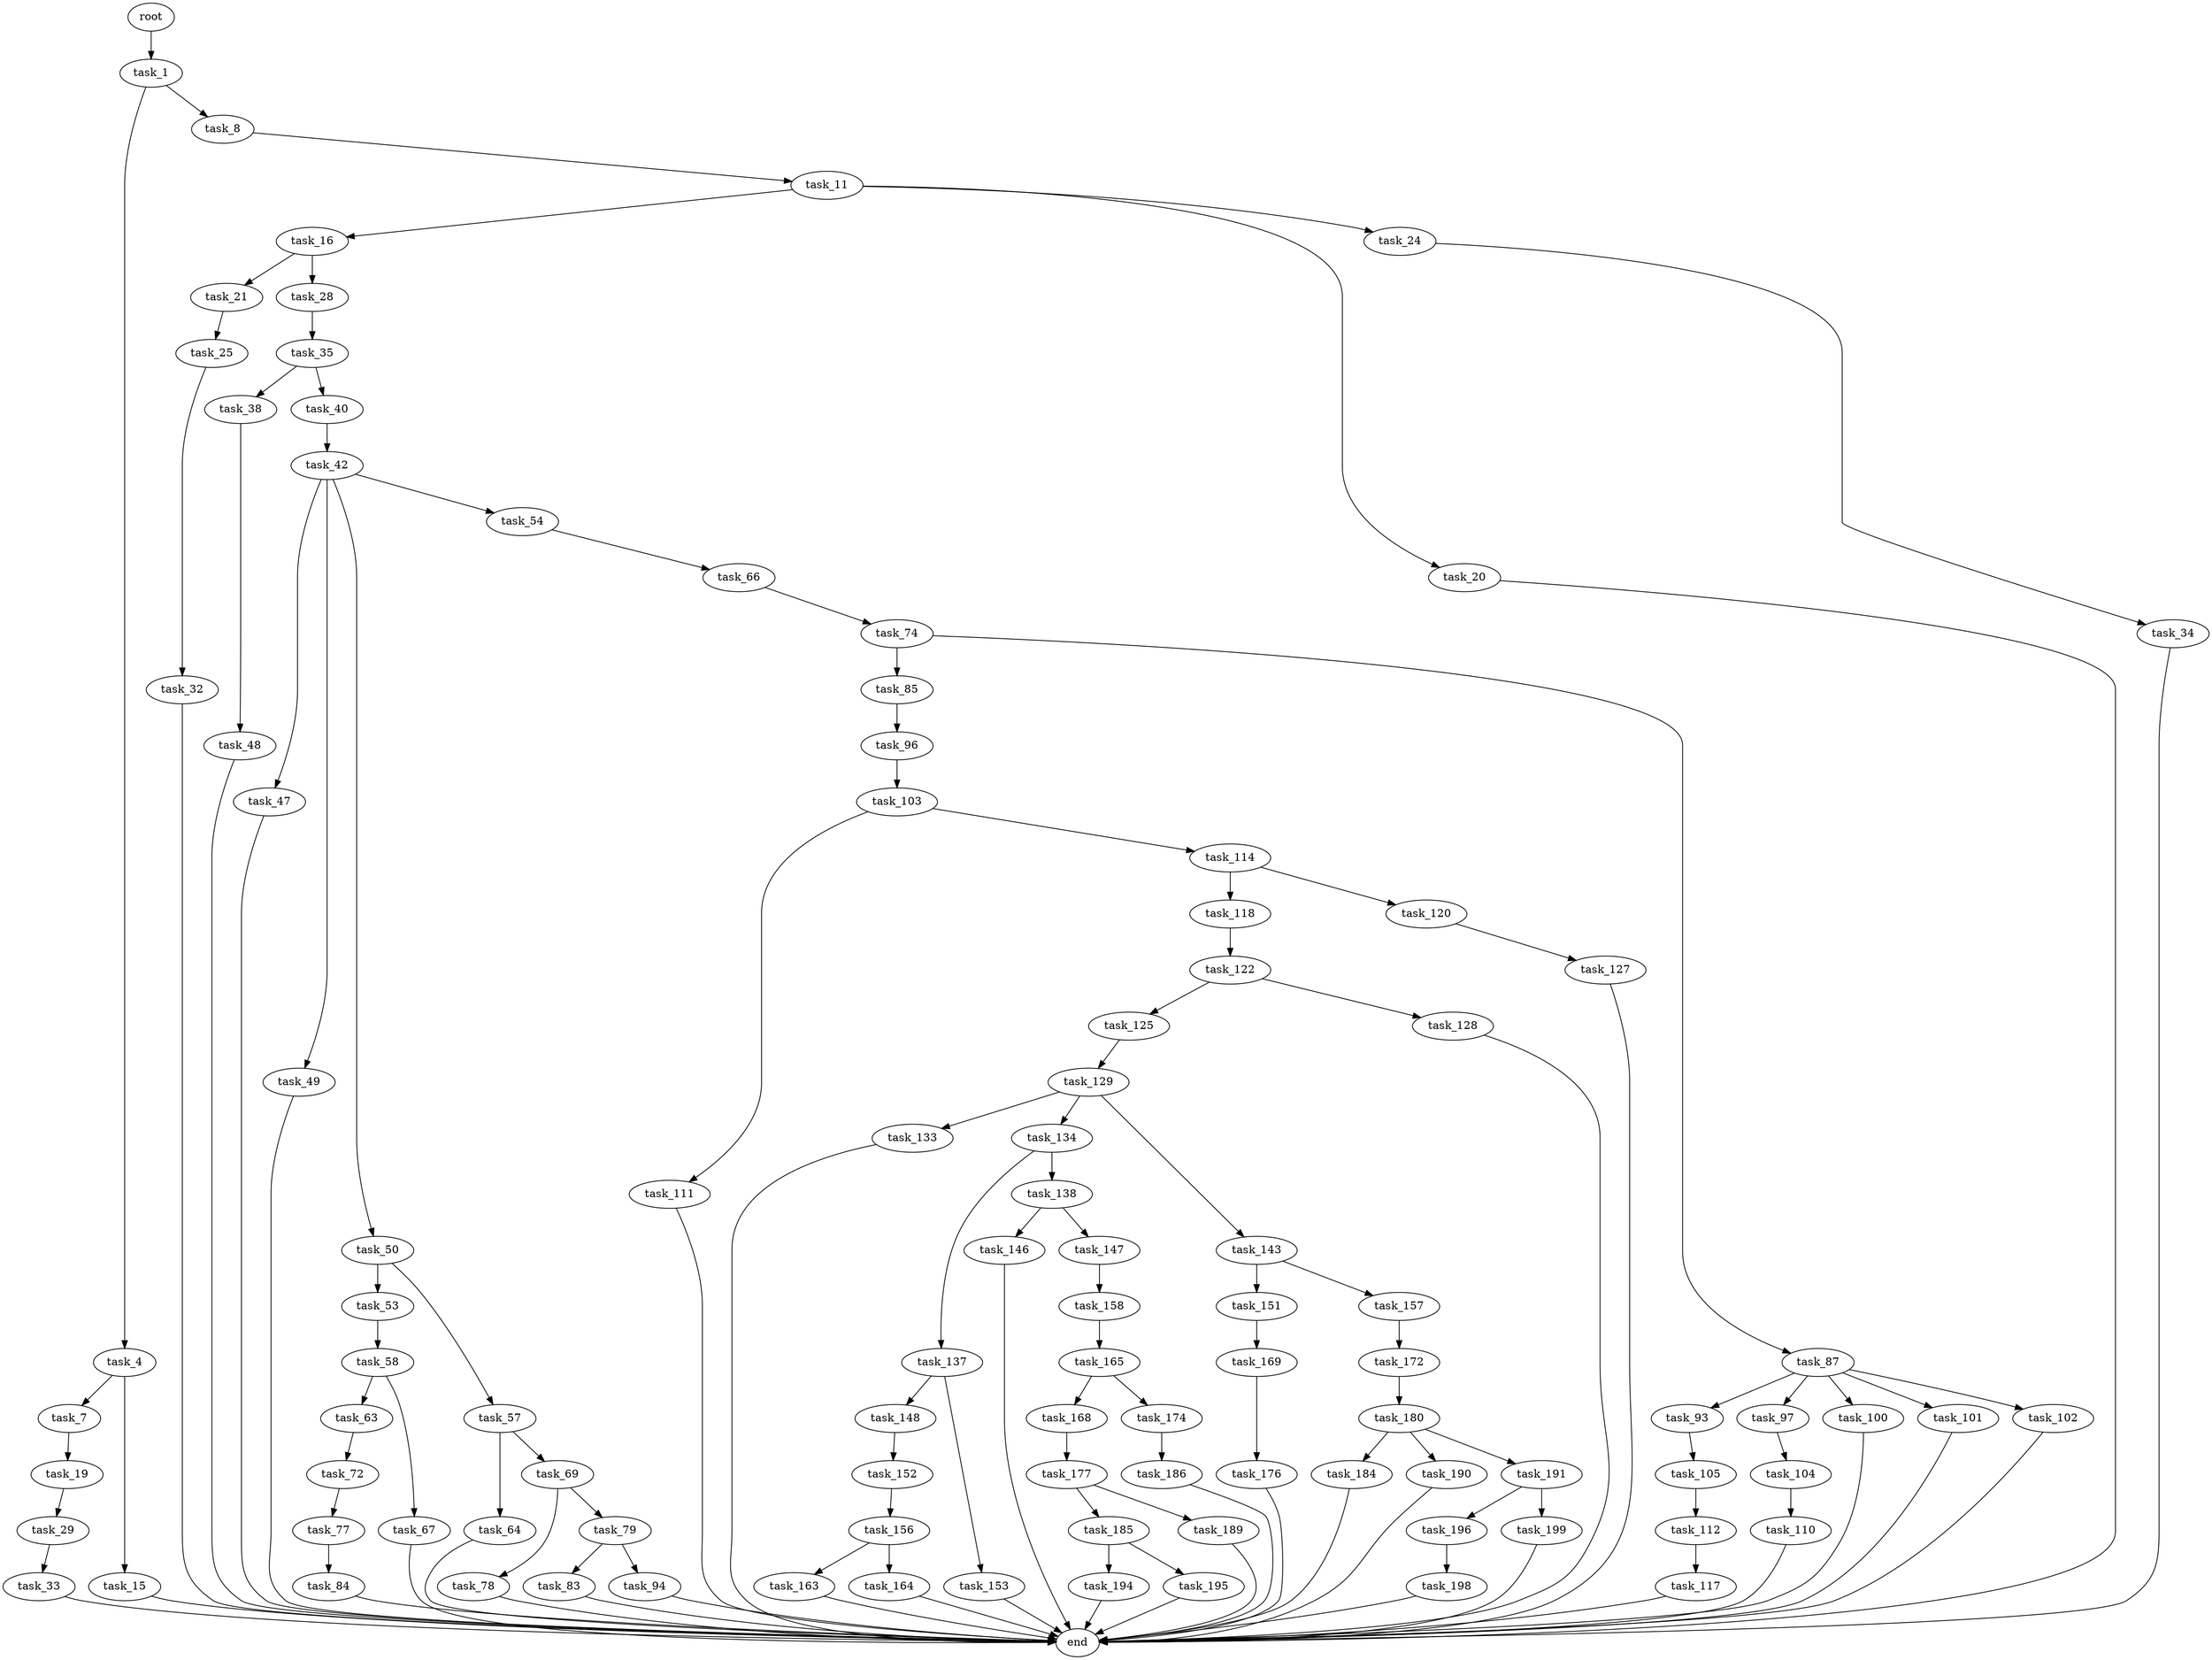 digraph G {
  root [size="0.000000"];
  task_1 [size="420449136304.000000"];
  task_4 [size="782757789696.000000"];
  task_8 [size="1032669157571.000000"];
  task_7 [size="549755813888.000000"];
  task_15 [size="20491021256.000000"];
  task_19 [size="1073741824000.000000"];
  task_11 [size="134217728000.000000"];
  task_16 [size="147116846344.000000"];
  task_20 [size="368293445632.000000"];
  task_24 [size="1251304323.000000"];
  end [size="0.000000"];
  task_21 [size="26684099376.000000"];
  task_28 [size="1139325658751.000000"];
  task_29 [size="782757789696.000000"];
  task_25 [size="100874126312.000000"];
  task_34 [size="549755813888.000000"];
  task_32 [size="6617362294.000000"];
  task_35 [size="25618907350.000000"];
  task_33 [size="782757789696.000000"];
  task_38 [size="8595216256.000000"];
  task_40 [size="58042417570.000000"];
  task_48 [size="1006811705.000000"];
  task_42 [size="12325954694.000000"];
  task_47 [size="368293445632.000000"];
  task_49 [size="549755813888.000000"];
  task_50 [size="368293445632.000000"];
  task_54 [size="1025572044838.000000"];
  task_53 [size="33393218548.000000"];
  task_57 [size="868349773304.000000"];
  task_58 [size="24392299710.000000"];
  task_66 [size="14036906995.000000"];
  task_64 [size="7280481912.000000"];
  task_69 [size="218089834141.000000"];
  task_63 [size="55273710765.000000"];
  task_67 [size="18183783019.000000"];
  task_72 [size="664990990284.000000"];
  task_74 [size="859454112.000000"];
  task_78 [size="16576208510.000000"];
  task_79 [size="2768533920.000000"];
  task_77 [size="5416754872.000000"];
  task_85 [size="1556974366.000000"];
  task_87 [size="68719476736.000000"];
  task_84 [size="39890124034.000000"];
  task_83 [size="192717220776.000000"];
  task_94 [size="30904563595.000000"];
  task_96 [size="290199796669.000000"];
  task_93 [size="33538685786.000000"];
  task_97 [size="231928233984.000000"];
  task_100 [size="3216967167.000000"];
  task_101 [size="702565300.000000"];
  task_102 [size="12283273501.000000"];
  task_105 [size="6297722915.000000"];
  task_103 [size="14475393048.000000"];
  task_104 [size="231928233984.000000"];
  task_111 [size="782757789696.000000"];
  task_114 [size="66666345237.000000"];
  task_110 [size="40973377775.000000"];
  task_112 [size="549755813888.000000"];
  task_117 [size="94519239503.000000"];
  task_118 [size="3939482796.000000"];
  task_120 [size="437281100290.000000"];
  task_122 [size="3067390163.000000"];
  task_127 [size="28991029248.000000"];
  task_125 [size="114543785856.000000"];
  task_128 [size="231928233984.000000"];
  task_129 [size="8589934592.000000"];
  task_133 [size="26007506690.000000"];
  task_134 [size="134217728000.000000"];
  task_143 [size="204969670039.000000"];
  task_137 [size="8589934592.000000"];
  task_138 [size="134217728000.000000"];
  task_148 [size="8589934592.000000"];
  task_153 [size="12233387038.000000"];
  task_146 [size="368293445632.000000"];
  task_147 [size="37466773915.000000"];
  task_151 [size="42671579782.000000"];
  task_157 [size="573766754392.000000"];
  task_158 [size="657896263092.000000"];
  task_152 [size="20160873736.000000"];
  task_169 [size="317454406889.000000"];
  task_156 [size="14675330533.000000"];
  task_163 [size="4059190269.000000"];
  task_164 [size="1073741824000.000000"];
  task_172 [size="782592614736.000000"];
  task_165 [size="368293445632.000000"];
  task_168 [size="8132525230.000000"];
  task_174 [size="549755813888.000000"];
  task_177 [size="26193729202.000000"];
  task_176 [size="8589934592.000000"];
  task_180 [size="23981707406.000000"];
  task_186 [size="457533885.000000"];
  task_185 [size="41322660000.000000"];
  task_189 [size="113005621352.000000"];
  task_184 [size="842176268128.000000"];
  task_190 [size="2022669003.000000"];
  task_191 [size="658708289612.000000"];
  task_194 [size="1649805307.000000"];
  task_195 [size="1073741824000.000000"];
  task_196 [size="807171070651.000000"];
  task_199 [size="107780248982.000000"];
  task_198 [size="5808718230.000000"];

  root -> task_1 [size="1.000000"];
  task_1 -> task_4 [size="411041792.000000"];
  task_1 -> task_8 [size="411041792.000000"];
  task_4 -> task_7 [size="679477248.000000"];
  task_4 -> task_15 [size="679477248.000000"];
  task_8 -> task_11 [size="838860800.000000"];
  task_7 -> task_19 [size="536870912.000000"];
  task_15 -> end [size="1.000000"];
  task_19 -> task_29 [size="838860800.000000"];
  task_11 -> task_16 [size="209715200.000000"];
  task_11 -> task_20 [size="209715200.000000"];
  task_11 -> task_24 [size="209715200.000000"];
  task_16 -> task_21 [size="536870912.000000"];
  task_16 -> task_28 [size="536870912.000000"];
  task_20 -> end [size="1.000000"];
  task_24 -> task_34 [size="75497472.000000"];
  task_21 -> task_25 [size="536870912.000000"];
  task_28 -> task_35 [size="838860800.000000"];
  task_29 -> task_33 [size="679477248.000000"];
  task_25 -> task_32 [size="75497472.000000"];
  task_34 -> end [size="1.000000"];
  task_32 -> end [size="1.000000"];
  task_35 -> task_38 [size="838860800.000000"];
  task_35 -> task_40 [size="838860800.000000"];
  task_33 -> end [size="1.000000"];
  task_38 -> task_48 [size="536870912.000000"];
  task_40 -> task_42 [size="209715200.000000"];
  task_48 -> end [size="1.000000"];
  task_42 -> task_47 [size="209715200.000000"];
  task_42 -> task_49 [size="209715200.000000"];
  task_42 -> task_50 [size="209715200.000000"];
  task_42 -> task_54 [size="209715200.000000"];
  task_47 -> end [size="1.000000"];
  task_49 -> end [size="1.000000"];
  task_50 -> task_53 [size="411041792.000000"];
  task_50 -> task_57 [size="411041792.000000"];
  task_54 -> task_66 [size="838860800.000000"];
  task_53 -> task_58 [size="536870912.000000"];
  task_57 -> task_64 [size="536870912.000000"];
  task_57 -> task_69 [size="536870912.000000"];
  task_58 -> task_63 [size="411041792.000000"];
  task_58 -> task_67 [size="411041792.000000"];
  task_66 -> task_74 [size="301989888.000000"];
  task_64 -> end [size="1.000000"];
  task_69 -> task_78 [size="209715200.000000"];
  task_69 -> task_79 [size="209715200.000000"];
  task_63 -> task_72 [size="75497472.000000"];
  task_67 -> end [size="1.000000"];
  task_72 -> task_77 [size="838860800.000000"];
  task_74 -> task_85 [size="75497472.000000"];
  task_74 -> task_87 [size="75497472.000000"];
  task_78 -> end [size="1.000000"];
  task_79 -> task_83 [size="75497472.000000"];
  task_79 -> task_94 [size="75497472.000000"];
  task_77 -> task_84 [size="536870912.000000"];
  task_85 -> task_96 [size="33554432.000000"];
  task_87 -> task_93 [size="134217728.000000"];
  task_87 -> task_97 [size="134217728.000000"];
  task_87 -> task_100 [size="134217728.000000"];
  task_87 -> task_101 [size="134217728.000000"];
  task_87 -> task_102 [size="134217728.000000"];
  task_84 -> end [size="1.000000"];
  task_83 -> end [size="1.000000"];
  task_94 -> end [size="1.000000"];
  task_96 -> task_103 [size="411041792.000000"];
  task_93 -> task_105 [size="536870912.000000"];
  task_97 -> task_104 [size="301989888.000000"];
  task_100 -> end [size="1.000000"];
  task_101 -> end [size="1.000000"];
  task_102 -> end [size="1.000000"];
  task_105 -> task_112 [size="134217728.000000"];
  task_103 -> task_111 [size="536870912.000000"];
  task_103 -> task_114 [size="536870912.000000"];
  task_104 -> task_110 [size="301989888.000000"];
  task_111 -> end [size="1.000000"];
  task_114 -> task_118 [size="75497472.000000"];
  task_114 -> task_120 [size="75497472.000000"];
  task_110 -> end [size="1.000000"];
  task_112 -> task_117 [size="536870912.000000"];
  task_117 -> end [size="1.000000"];
  task_118 -> task_122 [size="134217728.000000"];
  task_120 -> task_127 [size="301989888.000000"];
  task_122 -> task_125 [size="209715200.000000"];
  task_122 -> task_128 [size="209715200.000000"];
  task_127 -> end [size="1.000000"];
  task_125 -> task_129 [size="134217728.000000"];
  task_128 -> end [size="1.000000"];
  task_129 -> task_133 [size="33554432.000000"];
  task_129 -> task_134 [size="33554432.000000"];
  task_129 -> task_143 [size="33554432.000000"];
  task_133 -> end [size="1.000000"];
  task_134 -> task_137 [size="209715200.000000"];
  task_134 -> task_138 [size="209715200.000000"];
  task_143 -> task_151 [size="301989888.000000"];
  task_143 -> task_157 [size="301989888.000000"];
  task_137 -> task_148 [size="33554432.000000"];
  task_137 -> task_153 [size="33554432.000000"];
  task_138 -> task_146 [size="209715200.000000"];
  task_138 -> task_147 [size="209715200.000000"];
  task_148 -> task_152 [size="33554432.000000"];
  task_153 -> end [size="1.000000"];
  task_146 -> end [size="1.000000"];
  task_147 -> task_158 [size="75497472.000000"];
  task_151 -> task_169 [size="679477248.000000"];
  task_157 -> task_172 [size="536870912.000000"];
  task_158 -> task_165 [size="838860800.000000"];
  task_152 -> task_156 [size="411041792.000000"];
  task_169 -> task_176 [size="301989888.000000"];
  task_156 -> task_163 [size="679477248.000000"];
  task_156 -> task_164 [size="679477248.000000"];
  task_163 -> end [size="1.000000"];
  task_164 -> end [size="1.000000"];
  task_172 -> task_180 [size="838860800.000000"];
  task_165 -> task_168 [size="411041792.000000"];
  task_165 -> task_174 [size="411041792.000000"];
  task_168 -> task_177 [size="134217728.000000"];
  task_174 -> task_186 [size="536870912.000000"];
  task_177 -> task_185 [size="536870912.000000"];
  task_177 -> task_189 [size="536870912.000000"];
  task_176 -> end [size="1.000000"];
  task_180 -> task_184 [size="838860800.000000"];
  task_180 -> task_190 [size="838860800.000000"];
  task_180 -> task_191 [size="838860800.000000"];
  task_186 -> end [size="1.000000"];
  task_185 -> task_194 [size="33554432.000000"];
  task_185 -> task_195 [size="33554432.000000"];
  task_189 -> end [size="1.000000"];
  task_184 -> end [size="1.000000"];
  task_190 -> end [size="1.000000"];
  task_191 -> task_196 [size="679477248.000000"];
  task_191 -> task_199 [size="679477248.000000"];
  task_194 -> end [size="1.000000"];
  task_195 -> end [size="1.000000"];
  task_196 -> task_198 [size="679477248.000000"];
  task_199 -> end [size="1.000000"];
  task_198 -> end [size="1.000000"];
}

